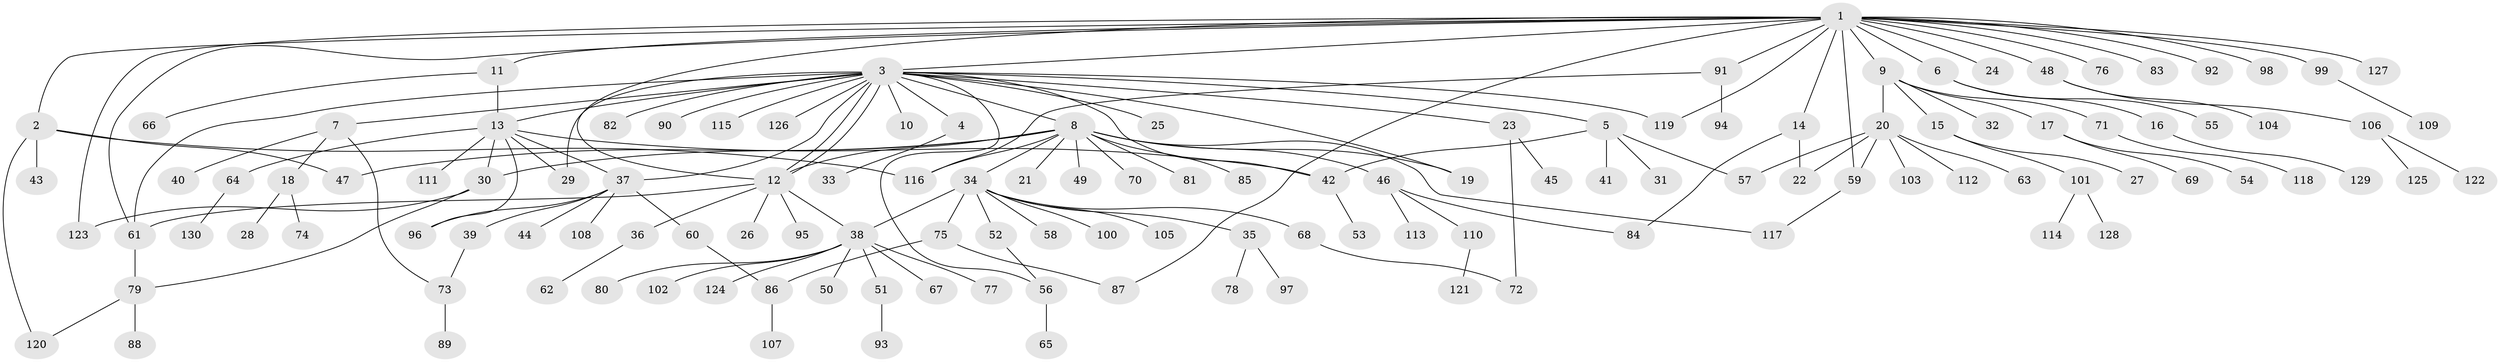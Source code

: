 // coarse degree distribution, {21: 0.02564102564102564, 5: 0.01282051282051282, 2: 0.20512820512820512, 4: 0.0641025641025641, 3: 0.08974358974358974, 19: 0.01282051282051282, 6: 0.01282051282051282, 1: 0.5384615384615384, 9: 0.02564102564102564, 7: 0.01282051282051282}
// Generated by graph-tools (version 1.1) at 2025/17/03/04/25 18:17:57]
// undirected, 130 vertices, 160 edges
graph export_dot {
graph [start="1"]
  node [color=gray90,style=filled];
  1;
  2;
  3;
  4;
  5;
  6;
  7;
  8;
  9;
  10;
  11;
  12;
  13;
  14;
  15;
  16;
  17;
  18;
  19;
  20;
  21;
  22;
  23;
  24;
  25;
  26;
  27;
  28;
  29;
  30;
  31;
  32;
  33;
  34;
  35;
  36;
  37;
  38;
  39;
  40;
  41;
  42;
  43;
  44;
  45;
  46;
  47;
  48;
  49;
  50;
  51;
  52;
  53;
  54;
  55;
  56;
  57;
  58;
  59;
  60;
  61;
  62;
  63;
  64;
  65;
  66;
  67;
  68;
  69;
  70;
  71;
  72;
  73;
  74;
  75;
  76;
  77;
  78;
  79;
  80;
  81;
  82;
  83;
  84;
  85;
  86;
  87;
  88;
  89;
  90;
  91;
  92;
  93;
  94;
  95;
  96;
  97;
  98;
  99;
  100;
  101;
  102;
  103;
  104;
  105;
  106;
  107;
  108;
  109;
  110;
  111;
  112;
  113;
  114;
  115;
  116;
  117;
  118;
  119;
  120;
  121;
  122;
  123;
  124;
  125;
  126;
  127;
  128;
  129;
  130;
  1 -- 2;
  1 -- 3;
  1 -- 6;
  1 -- 9;
  1 -- 11;
  1 -- 12;
  1 -- 14;
  1 -- 24;
  1 -- 48;
  1 -- 59;
  1 -- 61;
  1 -- 76;
  1 -- 83;
  1 -- 87;
  1 -- 91;
  1 -- 92;
  1 -- 98;
  1 -- 99;
  1 -- 119;
  1 -- 123;
  1 -- 127;
  2 -- 43;
  2 -- 47;
  2 -- 116;
  2 -- 120;
  3 -- 4;
  3 -- 5;
  3 -- 7;
  3 -- 8;
  3 -- 10;
  3 -- 12;
  3 -- 12;
  3 -- 13;
  3 -- 19;
  3 -- 23;
  3 -- 25;
  3 -- 29;
  3 -- 37;
  3 -- 42;
  3 -- 56;
  3 -- 61;
  3 -- 82;
  3 -- 90;
  3 -- 115;
  3 -- 119;
  3 -- 126;
  4 -- 33;
  5 -- 31;
  5 -- 41;
  5 -- 42;
  5 -- 57;
  6 -- 16;
  6 -- 55;
  7 -- 18;
  7 -- 40;
  7 -- 73;
  8 -- 12;
  8 -- 19;
  8 -- 21;
  8 -- 30;
  8 -- 34;
  8 -- 46;
  8 -- 47;
  8 -- 49;
  8 -- 70;
  8 -- 81;
  8 -- 85;
  8 -- 116;
  8 -- 117;
  9 -- 15;
  9 -- 17;
  9 -- 20;
  9 -- 32;
  9 -- 71;
  11 -- 13;
  11 -- 66;
  12 -- 26;
  12 -- 36;
  12 -- 38;
  12 -- 61;
  12 -- 95;
  13 -- 29;
  13 -- 30;
  13 -- 37;
  13 -- 42;
  13 -- 64;
  13 -- 96;
  13 -- 111;
  14 -- 22;
  14 -- 84;
  15 -- 27;
  15 -- 101;
  16 -- 129;
  17 -- 54;
  17 -- 69;
  18 -- 28;
  18 -- 74;
  20 -- 22;
  20 -- 57;
  20 -- 59;
  20 -- 63;
  20 -- 103;
  20 -- 112;
  23 -- 45;
  23 -- 72;
  30 -- 79;
  30 -- 123;
  34 -- 35;
  34 -- 38;
  34 -- 52;
  34 -- 58;
  34 -- 68;
  34 -- 75;
  34 -- 100;
  34 -- 105;
  35 -- 78;
  35 -- 97;
  36 -- 62;
  37 -- 39;
  37 -- 44;
  37 -- 60;
  37 -- 96;
  37 -- 108;
  38 -- 50;
  38 -- 51;
  38 -- 67;
  38 -- 77;
  38 -- 80;
  38 -- 102;
  38 -- 124;
  39 -- 73;
  42 -- 53;
  46 -- 84;
  46 -- 110;
  46 -- 113;
  48 -- 104;
  48 -- 106;
  51 -- 93;
  52 -- 56;
  56 -- 65;
  59 -- 117;
  60 -- 86;
  61 -- 79;
  64 -- 130;
  68 -- 72;
  71 -- 118;
  73 -- 89;
  75 -- 86;
  75 -- 87;
  79 -- 88;
  79 -- 120;
  86 -- 107;
  91 -- 94;
  91 -- 116;
  99 -- 109;
  101 -- 114;
  101 -- 128;
  106 -- 122;
  106 -- 125;
  110 -- 121;
}
